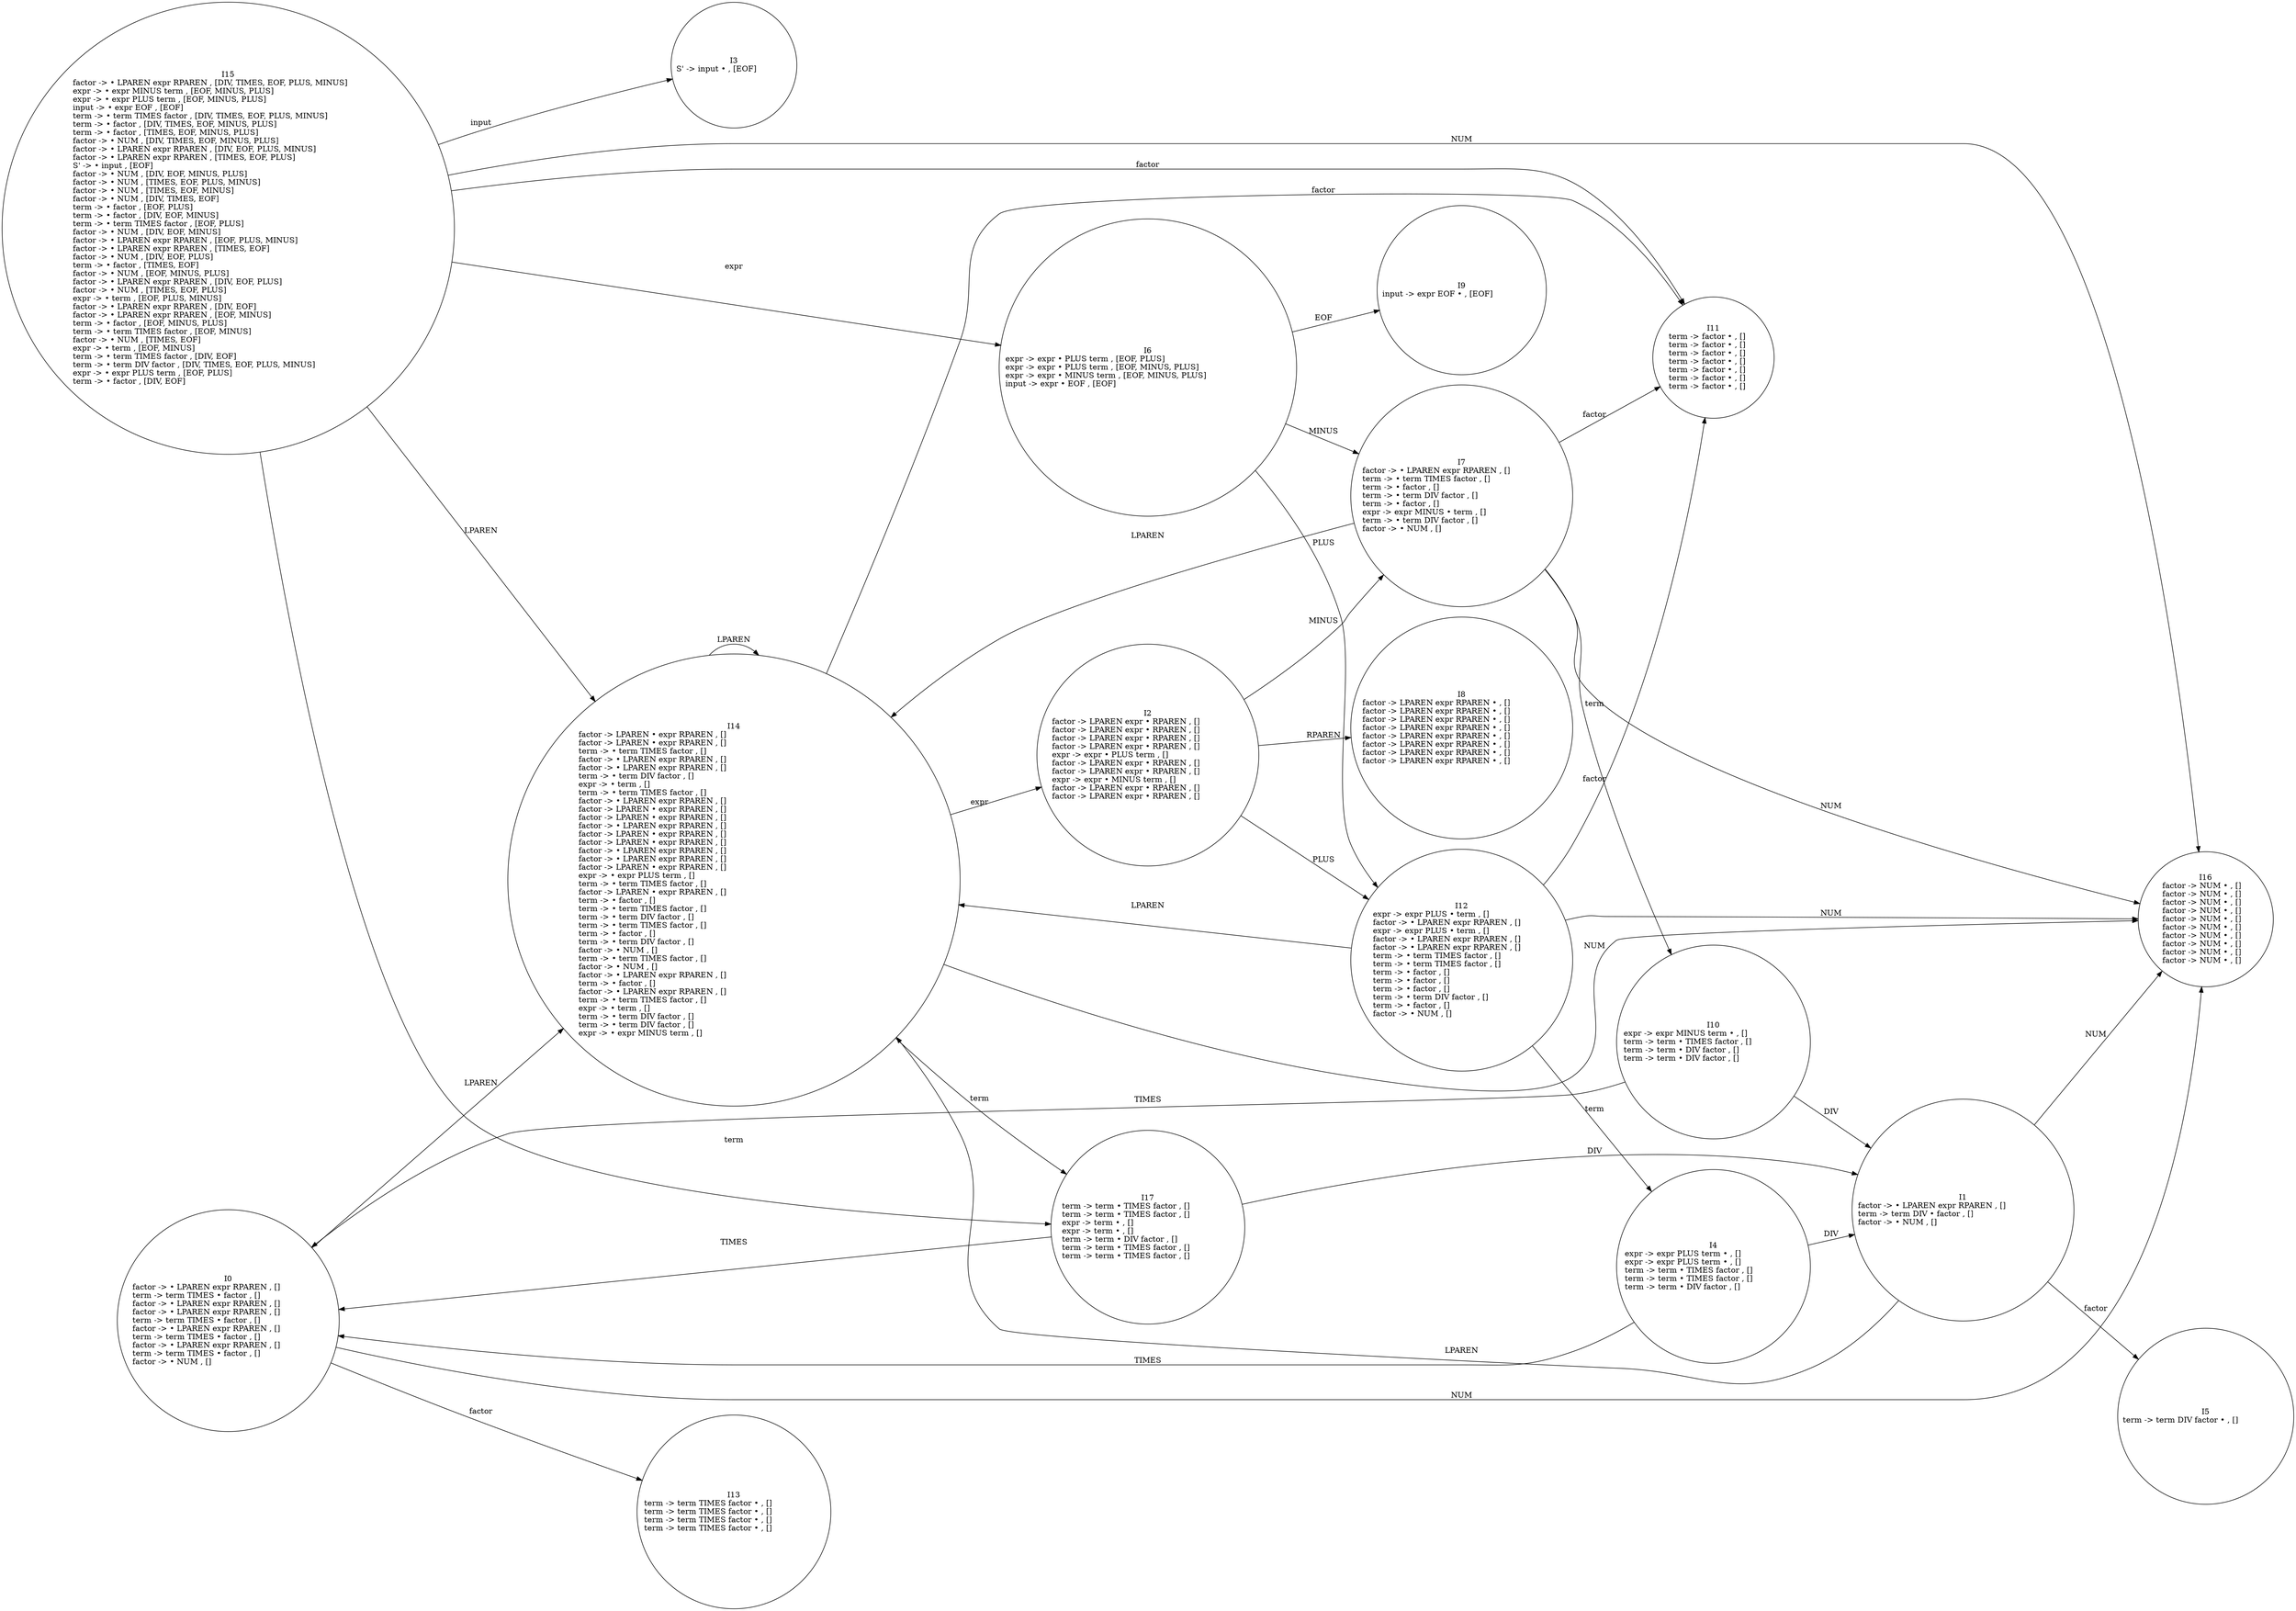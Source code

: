 digraph LALRAutomaton {
    rankdir=LR;
    node [shape=circle];

    I0 [label="I0\nfactor -> • LPAREN expr RPAREN , []\lterm -> term TIMES • factor , []\lfactor -> • LPAREN expr RPAREN , []\lfactor -> • LPAREN expr RPAREN , []\lterm -> term TIMES • factor , []\lfactor -> • LPAREN expr RPAREN , []\lterm -> term TIMES • factor , []\lfactor -> • LPAREN expr RPAREN , []\lterm -> term TIMES • factor , []\lfactor -> • NUM , []\l"];
    I1 [label="I1\nfactor -> • LPAREN expr RPAREN , []\lterm -> term DIV • factor , []\lfactor -> • NUM , []\l"];
    I2 [label="I2\nfactor -> LPAREN expr • RPAREN , []\lfactor -> LPAREN expr • RPAREN , []\lfactor -> LPAREN expr • RPAREN , []\lfactor -> LPAREN expr • RPAREN , []\lexpr -> expr • PLUS term , []\lfactor -> LPAREN expr • RPAREN , []\lfactor -> LPAREN expr • RPAREN , []\lexpr -> expr • MINUS term , []\lfactor -> LPAREN expr • RPAREN , []\lfactor -> LPAREN expr • RPAREN , []\l"];
    I3 [label="I3\nS' -> input • , [EOF]\l"];
    I4 [label="I4\nexpr -> expr PLUS term • , []\lexpr -> expr PLUS term • , []\lterm -> term • TIMES factor , []\lterm -> term • TIMES factor , []\lterm -> term • DIV factor , []\l"];
    I5 [label="I5\nterm -> term DIV factor • , []\l"];
    I6 [label="I6\nexpr -> expr • PLUS term , [EOF, PLUS]\lexpr -> expr • PLUS term , [EOF, MINUS, PLUS]\lexpr -> expr • MINUS term , [EOF, MINUS, PLUS]\linput -> expr • EOF , [EOF]\l"];
    I7 [label="I7\nfactor -> • LPAREN expr RPAREN , []\lterm -> • term TIMES factor , []\lterm -> • factor , []\lterm -> • term DIV factor , []\lterm -> • factor , []\lexpr -> expr MINUS • term , []\lterm -> • term DIV factor , []\lfactor -> • NUM , []\l"];
    I8 [label="I8\nfactor -> LPAREN expr RPAREN • , []\lfactor -> LPAREN expr RPAREN • , []\lfactor -> LPAREN expr RPAREN • , []\lfactor -> LPAREN expr RPAREN • , []\lfactor -> LPAREN expr RPAREN • , []\lfactor -> LPAREN expr RPAREN • , []\lfactor -> LPAREN expr RPAREN • , []\lfactor -> LPAREN expr RPAREN • , []\l"];
    I9 [label="I9\ninput -> expr EOF • , [EOF]\l"];
    I10 [label="I10\nexpr -> expr MINUS term • , []\lterm -> term • TIMES factor , []\lterm -> term • DIV factor , []\lterm -> term • DIV factor , []\l"];
    I11 [label="I11\nterm -> factor • , []\lterm -> factor • , []\lterm -> factor • , []\lterm -> factor • , []\lterm -> factor • , []\lterm -> factor • , []\lterm -> factor • , []\l"];
    I12 [label="I12\nexpr -> expr PLUS • term , []\lfactor -> • LPAREN expr RPAREN , []\lexpr -> expr PLUS • term , []\lfactor -> • LPAREN expr RPAREN , []\lfactor -> • LPAREN expr RPAREN , []\lterm -> • term TIMES factor , []\lterm -> • term TIMES factor , []\lterm -> • factor , []\lterm -> • factor , []\lterm -> • factor , []\lterm -> • term DIV factor , []\lterm -> • factor , []\lfactor -> • NUM , []\l"];
    I13 [label="I13\nterm -> term TIMES factor • , []\lterm -> term TIMES factor • , []\lterm -> term TIMES factor • , []\lterm -> term TIMES factor • , []\l"];
    I14 [label="I14\nfactor -> LPAREN • expr RPAREN , []\lfactor -> LPAREN • expr RPAREN , []\lterm -> • term TIMES factor , []\lfactor -> • LPAREN expr RPAREN , []\lfactor -> • LPAREN expr RPAREN , []\lterm -> • term DIV factor , []\lexpr -> • term , []\lterm -> • term TIMES factor , []\lfactor -> • LPAREN expr RPAREN , []\lfactor -> LPAREN • expr RPAREN , []\lfactor -> LPAREN • expr RPAREN , []\lfactor -> • LPAREN expr RPAREN , []\lfactor -> LPAREN • expr RPAREN , []\lfactor -> LPAREN • expr RPAREN , []\lfactor -> • LPAREN expr RPAREN , []\lfactor -> • LPAREN expr RPAREN , []\lfactor -> LPAREN • expr RPAREN , []\lexpr -> • expr PLUS term , []\lterm -> • term TIMES factor , []\lfactor -> LPAREN • expr RPAREN , []\lterm -> • factor , []\lterm -> • term TIMES factor , []\lterm -> • term DIV factor , []\lterm -> • term TIMES factor , []\lterm -> • factor , []\lterm -> • term DIV factor , []\lfactor -> • NUM , []\lterm -> • term TIMES factor , []\lfactor -> • NUM , []\lfactor -> • LPAREN expr RPAREN , []\lterm -> • factor , []\lfactor -> • LPAREN expr RPAREN , []\lterm -> • term TIMES factor , []\lexpr -> • term , []\lterm -> • term DIV factor , []\lterm -> • term DIV factor , []\lexpr -> • expr MINUS term , []\l"];
    I15 [label="I15\nfactor -> • LPAREN expr RPAREN , [DIV, TIMES, EOF, PLUS, MINUS]\lexpr -> • expr MINUS term , [EOF, MINUS, PLUS]\lexpr -> • expr PLUS term , [EOF, MINUS, PLUS]\linput -> • expr EOF , [EOF]\lterm -> • term TIMES factor , [DIV, TIMES, EOF, PLUS, MINUS]\lterm -> • factor , [DIV, TIMES, EOF, MINUS, PLUS]\lterm -> • factor , [TIMES, EOF, MINUS, PLUS]\lfactor -> • NUM , [DIV, TIMES, EOF, MINUS, PLUS]\lfactor -> • LPAREN expr RPAREN , [DIV, EOF, PLUS, MINUS]\lfactor -> • LPAREN expr RPAREN , [TIMES, EOF, PLUS]\lS' -> • input , [EOF]\lfactor -> • NUM , [DIV, EOF, MINUS, PLUS]\lfactor -> • NUM , [TIMES, EOF, PLUS, MINUS]\lfactor -> • NUM , [TIMES, EOF, MINUS]\lfactor -> • NUM , [DIV, TIMES, EOF]\lterm -> • factor , [EOF, PLUS]\lterm -> • factor , [DIV, EOF, MINUS]\lterm -> • term TIMES factor , [EOF, PLUS]\lfactor -> • NUM , [DIV, EOF, MINUS]\lfactor -> • LPAREN expr RPAREN , [EOF, PLUS, MINUS]\lfactor -> • LPAREN expr RPAREN , [TIMES, EOF]\lfactor -> • NUM , [DIV, EOF, PLUS]\lterm -> • factor , [TIMES, EOF]\lfactor -> • NUM , [EOF, MINUS, PLUS]\lfactor -> • LPAREN expr RPAREN , [DIV, EOF, PLUS]\lfactor -> • NUM , [TIMES, EOF, PLUS]\lexpr -> • term , [EOF, PLUS, MINUS]\lfactor -> • LPAREN expr RPAREN , [DIV, EOF]\lfactor -> • LPAREN expr RPAREN , [EOF, MINUS]\lterm -> • factor , [EOF, MINUS, PLUS]\lterm -> • term TIMES factor , [EOF, MINUS]\lfactor -> • NUM , [TIMES, EOF]\lexpr -> • term , [EOF, MINUS]\lterm -> • term TIMES factor , [DIV, EOF]\lterm -> • term DIV factor , [DIV, TIMES, EOF, PLUS, MINUS]\lexpr -> • expr PLUS term , [EOF, PLUS]\lterm -> • factor , [DIV, EOF]\l"];
    I16 [label="I16\nfactor -> NUM • , []\lfactor -> NUM • , []\lfactor -> NUM • , []\lfactor -> NUM • , []\lfactor -> NUM • , []\lfactor -> NUM • , []\lfactor -> NUM • , []\lfactor -> NUM • , []\lfactor -> NUM • , []\lfactor -> NUM • , []\l"];
    I17 [label="I17\nterm -> term • TIMES factor , []\lterm -> term • TIMES factor , []\lexpr -> term • , []\lexpr -> term • , []\lterm -> term • DIV factor , []\lterm -> term • TIMES factor , []\lterm -> term • TIMES factor , []\l"];
    I0 -> I16 [label="NUM"];
    I0 -> I14 [label="LPAREN"];
    I0 -> I13 [label="factor"];
    I1 -> I16 [label="NUM"];
    I1 -> I14 [label="LPAREN"];
    I1 -> I5 [label="factor"];
    I2 -> I8 [label="RPAREN"];
    I2 -> I12 [label="PLUS"];
    I2 -> I7 [label="MINUS"];
    I4 -> I1 [label="DIV"];
    I4 -> I0 [label="TIMES"];
    I6 -> I9 [label="EOF"];
    I6 -> I12 [label="PLUS"];
    I6 -> I7 [label="MINUS"];
    I7 -> I16 [label="NUM"];
    I7 -> I14 [label="LPAREN"];
    I7 -> I10 [label="term"];
    I7 -> I11 [label="factor"];
    I10 -> I1 [label="DIV"];
    I10 -> I0 [label="TIMES"];
    I12 -> I16 [label="NUM"];
    I12 -> I14 [label="LPAREN"];
    I12 -> I4 [label="term"];
    I12 -> I11 [label="factor"];
    I14 -> I16 [label="NUM"];
    I14 -> I14 [label="LPAREN"];
    I14 -> I2 [label="expr"];
    I14 -> I17 [label="term"];
    I14 -> I11 [label="factor"];
    I15 -> I3 [label="input"];
    I15 -> I16 [label="NUM"];
    I15 -> I14 [label="LPAREN"];
    I15 -> I6 [label="expr"];
    I15 -> I17 [label="term"];
    I15 -> I11 [label="factor"];
    I17 -> I1 [label="DIV"];
    I17 -> I0 [label="TIMES"];
}
